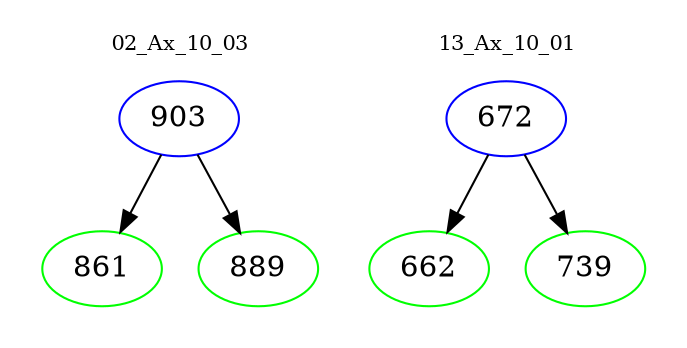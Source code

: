digraph{
subgraph cluster_0 {
color = white
label = "02_Ax_10_03";
fontsize=10;
T0_903 [label="903", color="blue"]
T0_903 -> T0_861 [color="black"]
T0_861 [label="861", color="green"]
T0_903 -> T0_889 [color="black"]
T0_889 [label="889", color="green"]
}
subgraph cluster_1 {
color = white
label = "13_Ax_10_01";
fontsize=10;
T1_672 [label="672", color="blue"]
T1_672 -> T1_662 [color="black"]
T1_662 [label="662", color="green"]
T1_672 -> T1_739 [color="black"]
T1_739 [label="739", color="green"]
}
}

